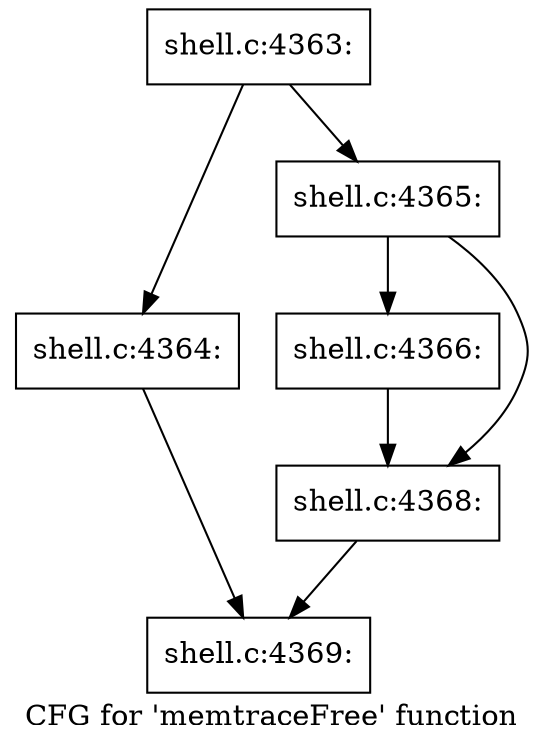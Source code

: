 digraph "CFG for 'memtraceFree' function" {
	label="CFG for 'memtraceFree' function";

	Node0x5602762dcea0 [shape=record,label="{shell.c:4363:}"];
	Node0x5602762dcea0 -> Node0x56027693b540;
	Node0x5602762dcea0 -> Node0x56027693a6d0;
	Node0x56027693b540 [shape=record,label="{shell.c:4364:}"];
	Node0x56027693b540 -> Node0x5602762dc940;
	Node0x56027693a6d0 [shape=record,label="{shell.c:4365:}"];
	Node0x56027693a6d0 -> Node0x56027693b6e0;
	Node0x56027693a6d0 -> Node0x56027693b7f0;
	Node0x56027693b6e0 [shape=record,label="{shell.c:4366:}"];
	Node0x56027693b6e0 -> Node0x56027693b7f0;
	Node0x56027693b7f0 [shape=record,label="{shell.c:4368:}"];
	Node0x56027693b7f0 -> Node0x5602762dc940;
	Node0x5602762dc940 [shape=record,label="{shell.c:4369:}"];
}
